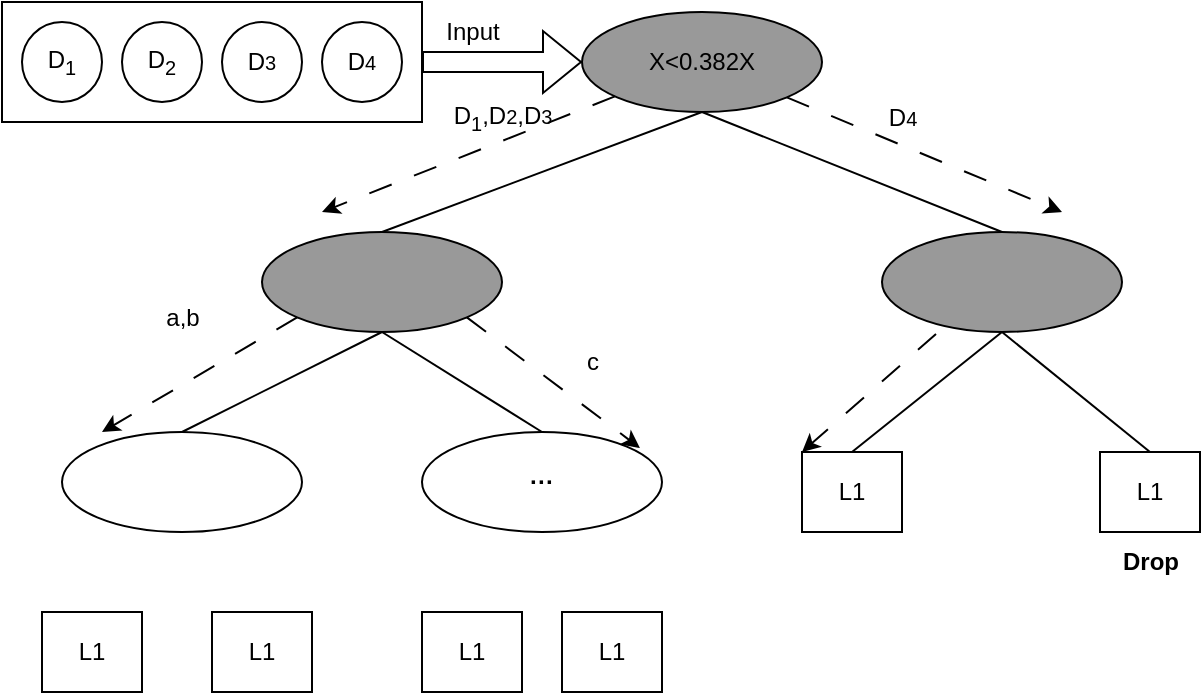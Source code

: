 <mxfile version="23.1.7" type="github">
  <diagram name="第 1 页" id="tq1g2cyM6BhT83cFnmIZ">
    <mxGraphModel dx="2261" dy="737" grid="1" gridSize="10" guides="1" tooltips="1" connect="1" arrows="1" fold="1" page="1" pageScale="1" pageWidth="827" pageHeight="1169" math="0" shadow="0">
      <root>
        <mxCell id="0" />
        <mxCell id="1" parent="0" />
        <mxCell id="Ak8-80K1fLozTTYAxMIB-15" style="rounded=0;orthogonalLoop=1;jettySize=auto;html=1;exitX=0.5;exitY=1;exitDx=0;exitDy=0;entryX=0.5;entryY=0;entryDx=0;entryDy=0;endArrow=none;endFill=0;" edge="1" parent="1" source="Ak8-80K1fLozTTYAxMIB-1" target="Ak8-80K1fLozTTYAxMIB-2">
          <mxGeometry relative="1" as="geometry" />
        </mxCell>
        <mxCell id="Ak8-80K1fLozTTYAxMIB-16" style="rounded=0;orthogonalLoop=1;jettySize=auto;html=1;exitX=0.5;exitY=1;exitDx=0;exitDy=0;entryX=0.5;entryY=0;entryDx=0;entryDy=0;endArrow=none;endFill=0;" edge="1" parent="1" source="Ak8-80K1fLozTTYAxMIB-1" target="Ak8-80K1fLozTTYAxMIB-3">
          <mxGeometry relative="1" as="geometry" />
        </mxCell>
        <mxCell id="Ak8-80K1fLozTTYAxMIB-1" value="X&amp;lt;0.382X" style="ellipse;whiteSpace=wrap;html=1;labelBackgroundColor=#999999;fillColor=#999999;" vertex="1" parent="1">
          <mxGeometry x="130" y="200" width="120" height="50" as="geometry" />
        </mxCell>
        <mxCell id="Ak8-80K1fLozTTYAxMIB-29" style="rounded=0;orthogonalLoop=1;jettySize=auto;html=1;exitX=0.5;exitY=1;exitDx=0;exitDy=0;entryX=0.5;entryY=0;entryDx=0;entryDy=0;endArrow=none;endFill=0;" edge="1" parent="1" source="Ak8-80K1fLozTTYAxMIB-2" target="Ak8-80K1fLozTTYAxMIB-19">
          <mxGeometry relative="1" as="geometry" />
        </mxCell>
        <mxCell id="Ak8-80K1fLozTTYAxMIB-30" style="rounded=0;orthogonalLoop=1;jettySize=auto;html=1;exitX=0.5;exitY=1;exitDx=0;exitDy=0;entryX=0.5;entryY=0;entryDx=0;entryDy=0;endArrow=none;endFill=0;" edge="1" parent="1" source="Ak8-80K1fLozTTYAxMIB-2" target="Ak8-80K1fLozTTYAxMIB-18">
          <mxGeometry relative="1" as="geometry" />
        </mxCell>
        <mxCell id="Ak8-80K1fLozTTYAxMIB-2" value="" style="ellipse;whiteSpace=wrap;html=1;fillColor=#999999;" vertex="1" parent="1">
          <mxGeometry x="-30" y="310" width="120" height="50" as="geometry" />
        </mxCell>
        <mxCell id="Ak8-80K1fLozTTYAxMIB-32" style="rounded=0;orthogonalLoop=1;jettySize=auto;html=1;exitX=0.5;exitY=1;exitDx=0;exitDy=0;entryX=0.5;entryY=0;entryDx=0;entryDy=0;endArrow=none;endFill=0;" edge="1" parent="1" source="Ak8-80K1fLozTTYAxMIB-3" target="Ak8-80K1fLozTTYAxMIB-31">
          <mxGeometry relative="1" as="geometry" />
        </mxCell>
        <mxCell id="Ak8-80K1fLozTTYAxMIB-33" style="rounded=0;orthogonalLoop=1;jettySize=auto;html=1;exitX=0.5;exitY=1;exitDx=0;exitDy=0;entryX=0.5;entryY=0;entryDx=0;entryDy=0;endArrow=none;endFill=0;" edge="1" parent="1" source="Ak8-80K1fLozTTYAxMIB-3" target="Ak8-80K1fLozTTYAxMIB-40">
          <mxGeometry relative="1" as="geometry">
            <mxPoint x="280" y="410" as="targetPoint" />
          </mxGeometry>
        </mxCell>
        <mxCell id="Ak8-80K1fLozTTYAxMIB-3" value="" style="ellipse;whiteSpace=wrap;html=1;fillColor=#999999;" vertex="1" parent="1">
          <mxGeometry x="280" y="310" width="120" height="50" as="geometry" />
        </mxCell>
        <mxCell id="Ak8-80K1fLozTTYAxMIB-13" value="" style="edgeStyle=orthogonalEdgeStyle;rounded=0;orthogonalLoop=1;jettySize=auto;html=1;shape=flexArrow;" edge="1" parent="1" source="Ak8-80K1fLozTTYAxMIB-5" target="Ak8-80K1fLozTTYAxMIB-1">
          <mxGeometry relative="1" as="geometry" />
        </mxCell>
        <mxCell id="Ak8-80K1fLozTTYAxMIB-5" value="" style="rounded=0;whiteSpace=wrap;html=1;" vertex="1" parent="1">
          <mxGeometry x="-160" y="195" width="210" height="60" as="geometry" />
        </mxCell>
        <mxCell id="Ak8-80K1fLozTTYAxMIB-6" value="D&lt;sub&gt;1&lt;/sub&gt;" style="ellipse;whiteSpace=wrap;html=1;aspect=fixed;" vertex="1" parent="1">
          <mxGeometry x="-150" y="205" width="40" height="40" as="geometry" />
        </mxCell>
        <mxCell id="Ak8-80K1fLozTTYAxMIB-7" value="D&lt;sub&gt;2&lt;/sub&gt;" style="ellipse;whiteSpace=wrap;html=1;aspect=fixed;" vertex="1" parent="1">
          <mxGeometry x="-100" y="205" width="40" height="40" as="geometry" />
        </mxCell>
        <mxCell id="Ak8-80K1fLozTTYAxMIB-8" value="D&lt;span style=&quot;font-size: 10px;&quot;&gt;3&lt;/span&gt;" style="ellipse;whiteSpace=wrap;html=1;aspect=fixed;" vertex="1" parent="1">
          <mxGeometry x="-50" y="205" width="40" height="40" as="geometry" />
        </mxCell>
        <mxCell id="Ak8-80K1fLozTTYAxMIB-10" value="D&lt;span style=&quot;font-size: 10px;&quot;&gt;4&lt;/span&gt;" style="ellipse;whiteSpace=wrap;html=1;aspect=fixed;" vertex="1" parent="1">
          <mxGeometry y="205" width="40" height="40" as="geometry" />
        </mxCell>
        <mxCell id="Ak8-80K1fLozTTYAxMIB-14" value="Input" style="text;html=1;align=center;verticalAlign=middle;resizable=0;points=[];autosize=1;strokeColor=none;fillColor=none;" vertex="1" parent="1">
          <mxGeometry x="50" y="195" width="50" height="30" as="geometry" />
        </mxCell>
        <mxCell id="Ak8-80K1fLozTTYAxMIB-18" value="" style="ellipse;whiteSpace=wrap;html=1;" vertex="1" parent="1">
          <mxGeometry x="-130" y="410" width="120" height="50" as="geometry" />
        </mxCell>
        <mxCell id="Ak8-80K1fLozTTYAxMIB-19" value="&lt;b&gt;·&lt;/b&gt;&lt;b style=&quot;border-color: var(--border-color);&quot;&gt;·&lt;/b&gt;&lt;b style=&quot;border-color: var(--border-color);&quot;&gt;·&lt;/b&gt;" style="ellipse;whiteSpace=wrap;html=1;" vertex="1" parent="1">
          <mxGeometry x="50" y="410" width="120" height="50" as="geometry" />
        </mxCell>
        <mxCell id="Ak8-80K1fLozTTYAxMIB-22" value="L1" style="rounded=0;whiteSpace=wrap;html=1;" vertex="1" parent="1">
          <mxGeometry x="-55" y="500" width="50" height="40" as="geometry" />
        </mxCell>
        <mxCell id="Ak8-80K1fLozTTYAxMIB-23" value="L1" style="rounded=0;whiteSpace=wrap;html=1;" vertex="1" parent="1">
          <mxGeometry x="-140" y="500" width="50" height="40" as="geometry" />
        </mxCell>
        <mxCell id="Ak8-80K1fLozTTYAxMIB-24" value="" style="endArrow=classic;html=1;rounded=0;dashed=1;dashPattern=12 12;" edge="1" parent="1" source="Ak8-80K1fLozTTYAxMIB-1">
          <mxGeometry width="50" height="50" relative="1" as="geometry">
            <mxPoint x="-230" y="420" as="sourcePoint" />
            <mxPoint y="300" as="targetPoint" />
          </mxGeometry>
        </mxCell>
        <mxCell id="Ak8-80K1fLozTTYAxMIB-25" value="D&lt;sub&gt;1&lt;/sub&gt;,D&lt;span style=&quot;font-size: 10px;&quot;&gt;2&lt;/span&gt;,D&lt;span style=&quot;font-size: 10px;&quot;&gt;3&lt;/span&gt;" style="text;html=1;align=center;verticalAlign=middle;resizable=0;points=[];autosize=1;strokeColor=none;fillColor=none;" vertex="1" parent="1">
          <mxGeometry x="55" y="238" width="70" height="30" as="geometry" />
        </mxCell>
        <mxCell id="Ak8-80K1fLozTTYAxMIB-26" value="" style="endArrow=classic;html=1;rounded=0;dashed=1;dashPattern=12 12;exitX=1;exitY=1;exitDx=0;exitDy=0;" edge="1" parent="1" source="Ak8-80K1fLozTTYAxMIB-1">
          <mxGeometry width="50" height="50" relative="1" as="geometry">
            <mxPoint x="156" y="252" as="sourcePoint" />
            <mxPoint x="370" y="300" as="targetPoint" />
          </mxGeometry>
        </mxCell>
        <mxCell id="Ak8-80K1fLozTTYAxMIB-27" value="L1" style="rounded=0;whiteSpace=wrap;html=1;" vertex="1" parent="1">
          <mxGeometry x="50" y="500" width="50" height="40" as="geometry" />
        </mxCell>
        <mxCell id="Ak8-80K1fLozTTYAxMIB-28" value="L1" style="rounded=0;whiteSpace=wrap;html=1;" vertex="1" parent="1">
          <mxGeometry x="120" y="500" width="50" height="40" as="geometry" />
        </mxCell>
        <mxCell id="Ak8-80K1fLozTTYAxMIB-31" value="L1" style="rounded=0;whiteSpace=wrap;html=1;" vertex="1" parent="1">
          <mxGeometry x="389" y="420" width="50" height="40" as="geometry" />
        </mxCell>
        <mxCell id="Ak8-80K1fLozTTYAxMIB-34" value="D&lt;span style=&quot;font-size: 10px;&quot;&gt;4&lt;/span&gt;" style="text;html=1;align=center;verticalAlign=middle;resizable=0;points=[];autosize=1;strokeColor=none;fillColor=none;" vertex="1" parent="1">
          <mxGeometry x="270" y="238" width="40" height="30" as="geometry" />
        </mxCell>
        <mxCell id="Ak8-80K1fLozTTYAxMIB-35" value="" style="endArrow=classic;html=1;rounded=0;exitX=0.225;exitY=1.02;exitDx=0;exitDy=0;exitPerimeter=0;entryX=0;entryY=0;entryDx=0;entryDy=0;dashed=1;dashPattern=12 12;" edge="1" parent="1" source="Ak8-80K1fLozTTYAxMIB-3" target="Ak8-80K1fLozTTYAxMIB-40">
          <mxGeometry width="50" height="50" relative="1" as="geometry">
            <mxPoint x="270" y="660" as="sourcePoint" />
            <mxPoint x="250" y="410" as="targetPoint" />
          </mxGeometry>
        </mxCell>
        <mxCell id="Ak8-80K1fLozTTYAxMIB-36" value="" style="endArrow=classic;html=1;rounded=0;exitX=0;exitY=1;exitDx=0;exitDy=0;dashed=1;dashPattern=12 12;" edge="1" parent="1" source="Ak8-80K1fLozTTYAxMIB-2">
          <mxGeometry width="50" height="50" relative="1" as="geometry">
            <mxPoint x="317" y="371" as="sourcePoint" />
            <mxPoint x="-110" y="410" as="targetPoint" />
          </mxGeometry>
        </mxCell>
        <mxCell id="Ak8-80K1fLozTTYAxMIB-38" value="" style="endArrow=classic;html=1;rounded=0;exitX=1;exitY=1;exitDx=0;exitDy=0;dashed=1;dashPattern=12 12;entryX=0.908;entryY=0.16;entryDx=0;entryDy=0;entryPerimeter=0;" edge="1" parent="1" source="Ak8-80K1fLozTTYAxMIB-2" target="Ak8-80K1fLozTTYAxMIB-19">
          <mxGeometry width="50" height="50" relative="1" as="geometry">
            <mxPoint x="-2" y="363" as="sourcePoint" />
            <mxPoint x="-100" y="420" as="targetPoint" />
          </mxGeometry>
        </mxCell>
        <mxCell id="Ak8-80K1fLozTTYAxMIB-39" value="&lt;b&gt;Drop&lt;/b&gt;" style="text;html=1;align=center;verticalAlign=middle;resizable=0;points=[];autosize=1;strokeColor=none;fillColor=none;" vertex="1" parent="1">
          <mxGeometry x="388.5" y="460" width="50" height="30" as="geometry" />
        </mxCell>
        <mxCell id="Ak8-80K1fLozTTYAxMIB-40" value="L1" style="rounded=0;whiteSpace=wrap;html=1;" vertex="1" parent="1">
          <mxGeometry x="240" y="420" width="50" height="40" as="geometry" />
        </mxCell>
        <mxCell id="Ak8-80K1fLozTTYAxMIB-41" value="a,b" style="text;html=1;align=center;verticalAlign=middle;resizable=0;points=[];autosize=1;strokeColor=none;fillColor=none;" vertex="1" parent="1">
          <mxGeometry x="-90" y="338" width="40" height="30" as="geometry" />
        </mxCell>
        <mxCell id="Ak8-80K1fLozTTYAxMIB-42" value="c" style="text;html=1;align=center;verticalAlign=middle;resizable=0;points=[];autosize=1;strokeColor=none;fillColor=none;" vertex="1" parent="1">
          <mxGeometry x="120" y="360" width="30" height="30" as="geometry" />
        </mxCell>
      </root>
    </mxGraphModel>
  </diagram>
</mxfile>
